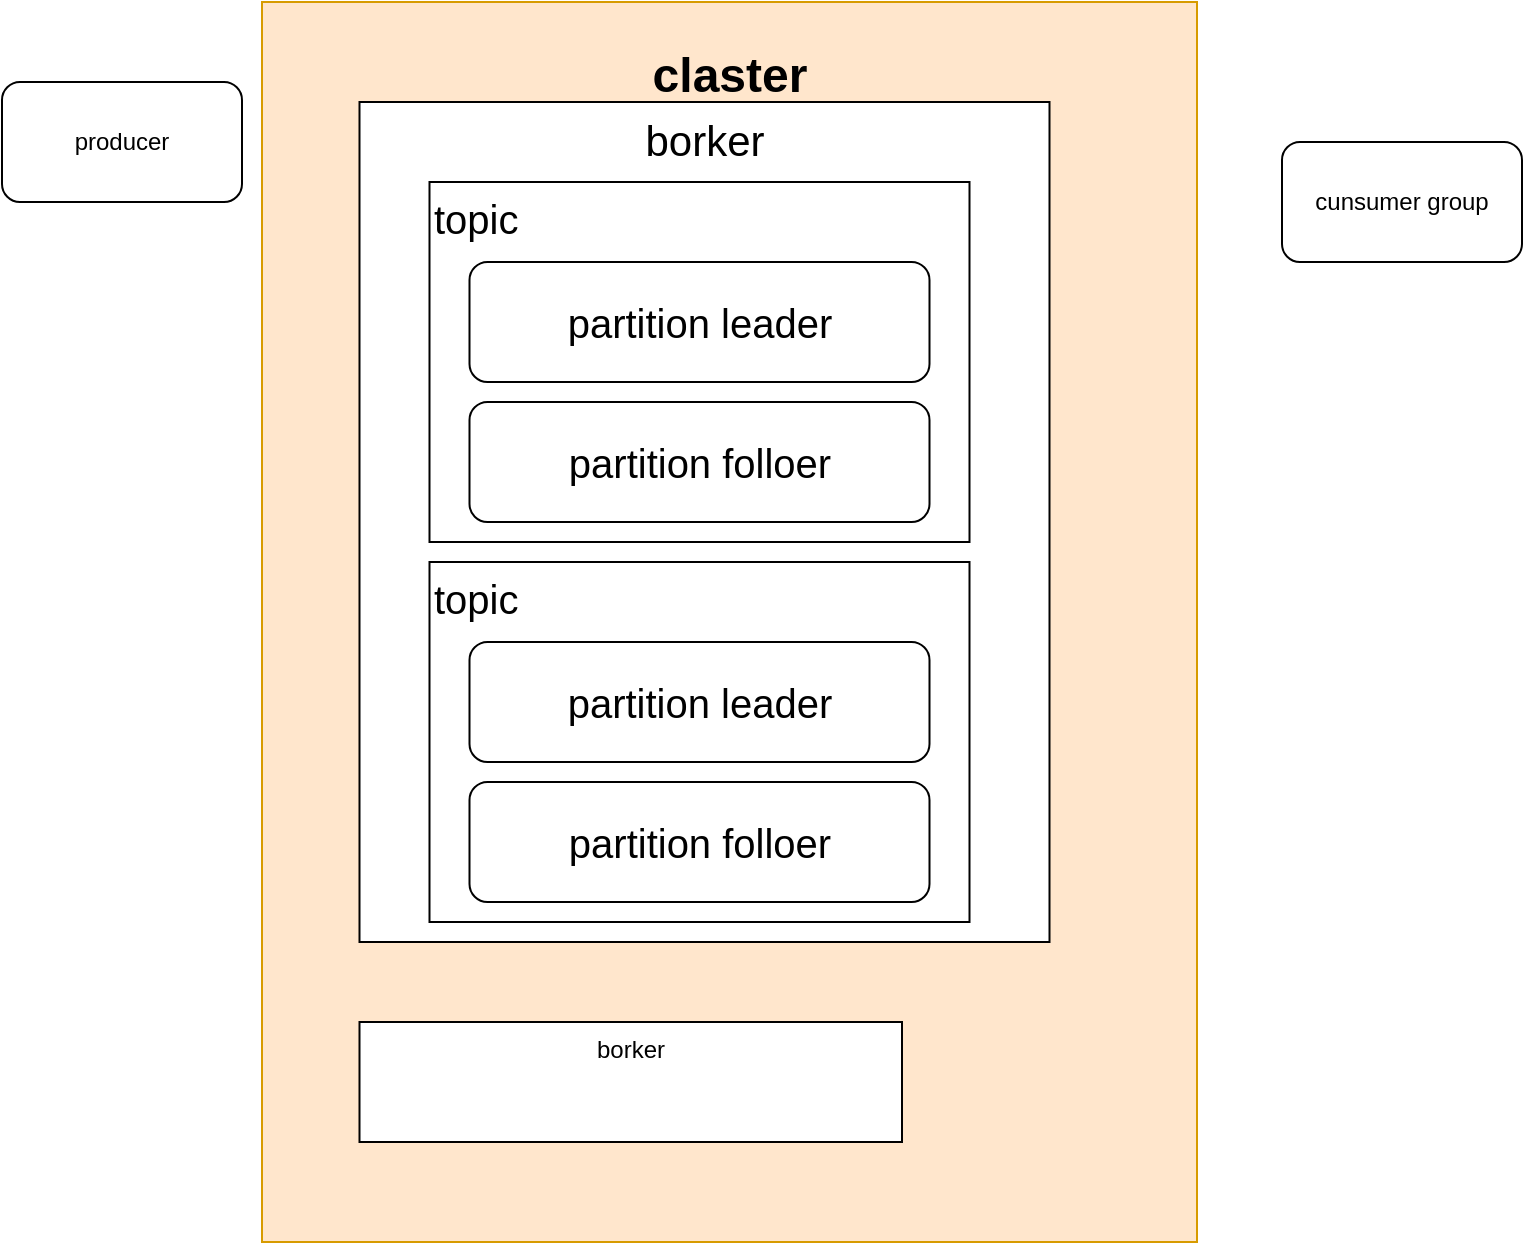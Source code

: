 <mxGraphModel dx="978" dy="851" grid="1" gridSize="10" guides="1" tooltips="1" connect="1" arrows="1" fold="1" page="1" pageScale="1" pageWidth="850" pageHeight="1100" math="0" shadow="0"><root><mxCell id="0"/><mxCell id="1" parent="0"/><mxCell id="9" value="&lt;h1&gt;claster&lt;/h1&gt;" style="rounded=0;whiteSpace=wrap;html=1;fillColor=#ffe6cc;strokeColor=#d79b00;align=center;verticalAlign=top;" parent="1" vertex="1"><mxGeometry x="160" y="40" width="467.5" height="620" as="geometry"/></mxCell><mxCell id="2" value="producer" style="rounded=1;whiteSpace=wrap;html=1;" parent="1" vertex="1"><mxGeometry x="30" y="80" width="120" height="60" as="geometry"/></mxCell><mxCell id="4" value="cunsumer group" style="rounded=1;whiteSpace=wrap;html=1;" parent="1" vertex="1"><mxGeometry x="670" y="110" width="120" height="60" as="geometry"/></mxCell><mxCell id="7" value="borker" style="rounded=0;whiteSpace=wrap;html=1;align=center;verticalAlign=top;" parent="1" vertex="1"><mxGeometry x="208.75" y="550" width="271.25" height="60" as="geometry"/></mxCell><mxCell id="21" value="" style="group;" parent="1" vertex="1" connectable="0"><mxGeometry x="208.75" y="90" width="345" height="420" as="geometry"/></mxCell><mxCell id="6" value="&lt;font style=&quot;font-size: 21px;&quot;&gt;borker&lt;/font&gt;" style="rounded=0;whiteSpace=wrap;html=1;align=center;verticalAlign=top;" parent="21" vertex="1"><mxGeometry width="345" height="420" as="geometry"/></mxCell><mxCell id="16" value="" style="group;" parent="21" vertex="1" connectable="0"><mxGeometry x="35" y="40" width="270" height="180" as="geometry"/></mxCell><mxCell id="13" value="topic" style="rounded=0;whiteSpace=wrap;html=1;verticalAlign=top;fontSize=20;align=left;movable=1;resizable=1;rotatable=1;deletable=1;editable=1;connectable=1;" parent="16" vertex="1"><mxGeometry width="270" height="180" as="geometry"/></mxCell><mxCell id="14" value="partition leader" style="rounded=1;whiteSpace=wrap;html=1;fontSize=20;movable=0;resizable=0;rotatable=0;deletable=0;editable=0;connectable=0;" parent="16" vertex="1"><mxGeometry x="20" y="40" width="230" height="60" as="geometry"/></mxCell><mxCell id="15" value="partition folloer" style="rounded=1;whiteSpace=wrap;html=1;fontSize=20;movable=0;resizable=0;rotatable=0;deletable=0;editable=0;connectable=0;" parent="16" vertex="1"><mxGeometry x="20" y="110" width="230" height="60" as="geometry"/></mxCell><mxCell id="17" value="" style="group;" parent="21" vertex="1" connectable="0"><mxGeometry x="35" y="230" width="270" height="180" as="geometry"/></mxCell><mxCell id="18" value="topic" style="rounded=0;whiteSpace=wrap;html=1;verticalAlign=top;fontSize=20;align=left;movable=1;resizable=1;rotatable=1;deletable=1;editable=1;connectable=1;" parent="17" vertex="1"><mxGeometry width="270" height="180" as="geometry"/></mxCell><mxCell id="19" value="partition leader" style="rounded=1;whiteSpace=wrap;html=1;fontSize=20;movable=0;resizable=0;rotatable=0;deletable=0;editable=0;connectable=0;" parent="17" vertex="1"><mxGeometry x="20" y="40" width="230" height="60" as="geometry"/></mxCell><mxCell id="20" value="partition folloer" style="rounded=1;whiteSpace=wrap;html=1;fontSize=20;movable=0;resizable=0;rotatable=0;deletable=0;editable=0;connectable=0;" parent="17" vertex="1"><mxGeometry x="20" y="110" width="230" height="60" as="geometry"/></mxCell></root></mxGraphModel>